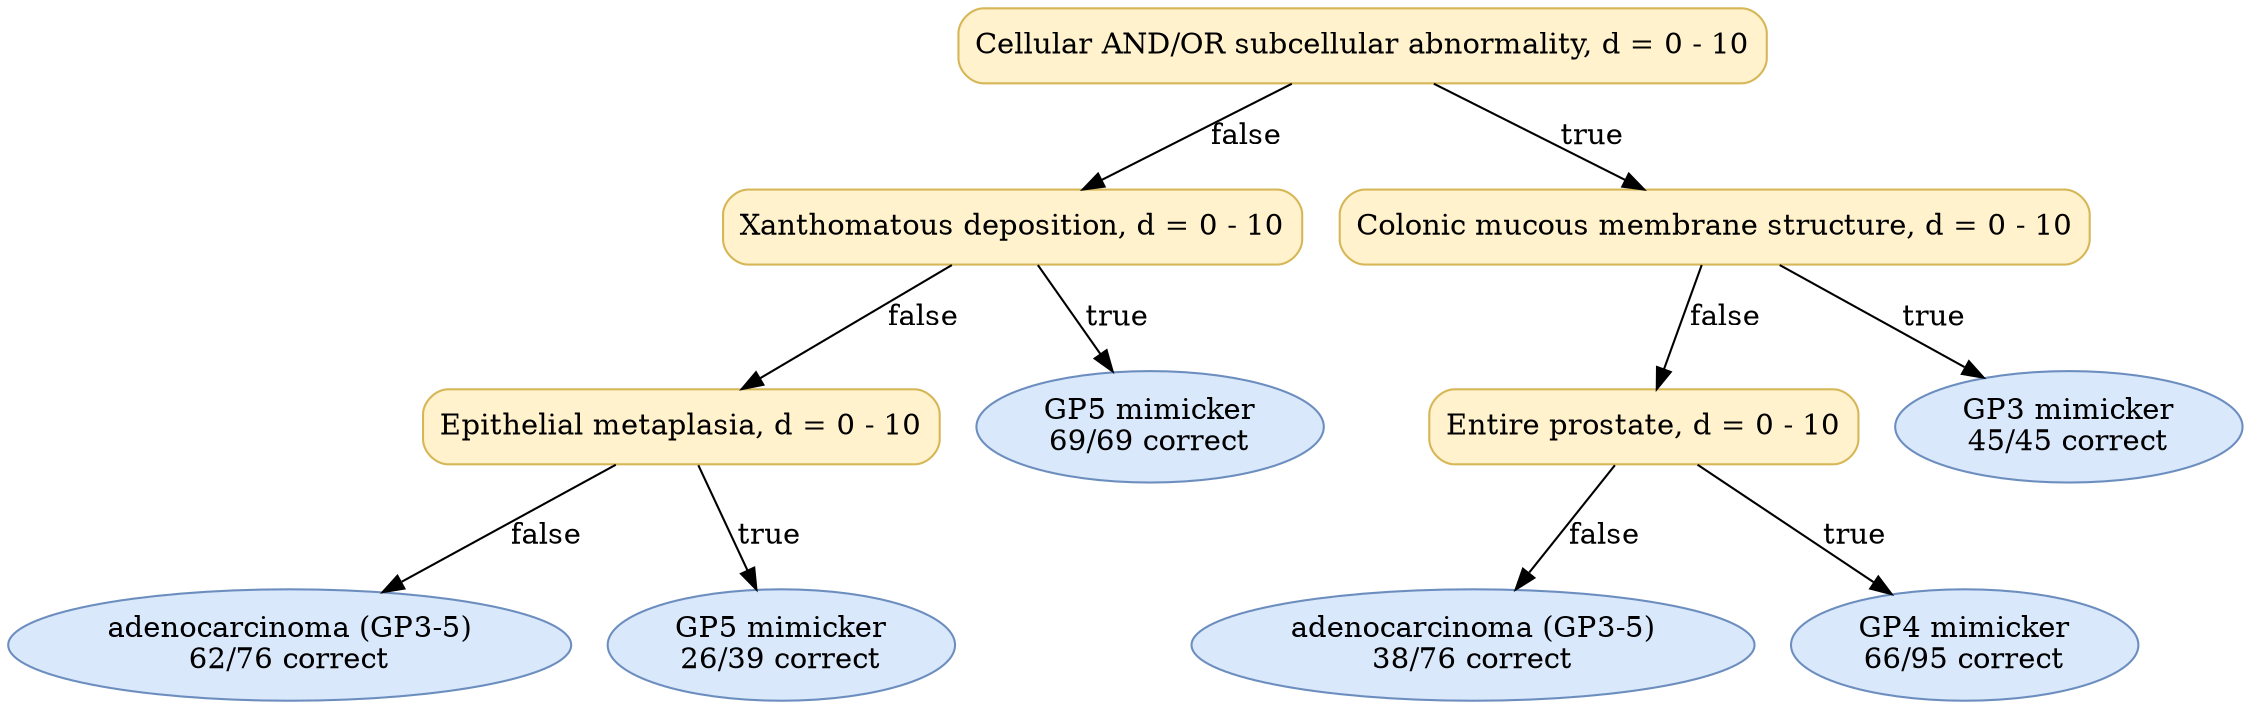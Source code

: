 digraph "DT" {
fontname="Times-Roman";
label="";
node [fontname="Times-Roman"];
Node1 [color="#D6B656", fillcolor="#FFF2CC", label="Cellular AND/OR subcellular abnormality, d = 0 - 10", shape="box", style="rounded,filled"];
Node2 [color="#D6B656", fillcolor="#FFF2CC", label="Xanthomatous deposition, d = 0 - 10", shape="box", style="rounded,filled"];
Node3 [color="#D6B656", fillcolor="#FFF2CC", label="Epithelial metaplasia, d = 0 - 10", shape="box", style="rounded,filled"];
Node4 [color="#6C8EBF", fillcolor="#DAE8FC", label=<adenocarcinoma (GP3-5)<br/>62/76 correct>, shape="ellipse", style="rounded,filled"];
Node5 [color="#6C8EBF", fillcolor="#DAE8FC", label=<GP5 mimicker<br/>26/39 correct>, shape="ellipse", style="rounded,filled"];
Node6 [color="#6C8EBF", fillcolor="#DAE8FC", label=<GP5 mimicker<br/>69/69 correct>, shape="ellipse", style="rounded,filled"];
Node7 [color="#D6B656", fillcolor="#FFF2CC", label="Colonic mucous membrane structure, d = 0 - 10", shape="box", style="rounded,filled"];
Node8 [color="#D6B656", fillcolor="#FFF2CC", label="Entire prostate, d = 0 - 10", shape="box", style="rounded,filled"];
Node9 [color="#6C8EBF", fillcolor="#DAE8FC", label=<adenocarcinoma (GP3-5)<br/>38/76 correct>, shape="ellipse", style="rounded,filled"];
Node10 [color="#6C8EBF", fillcolor="#DAE8FC", label=<GP4 mimicker<br/>66/95 correct>, shape="ellipse", style="rounded,filled"];
Node11 [color="#6C8EBF", fillcolor="#DAE8FC", label=<GP3 mimicker<br/>45/45 correct>, shape="ellipse", style="rounded,filled"];
Node1 -> Node2  [key=0, label="false"];
Node1 -> Node7  [key=0, label="true"];
Node2 -> Node3  [key=0, label="false"];
Node2 -> Node6  [key=0, label="true"];
Node3 -> Node4  [key=0, label="false"];
Node3 -> Node5  [key=0, label="true"];
Node7 -> Node8  [key=0, label="false"];
Node7 -> Node11  [key=0, label="true"];
Node8 -> Node9  [key=0, label="false"];
Node8 -> Node10  [key=0, label="true"];
}
